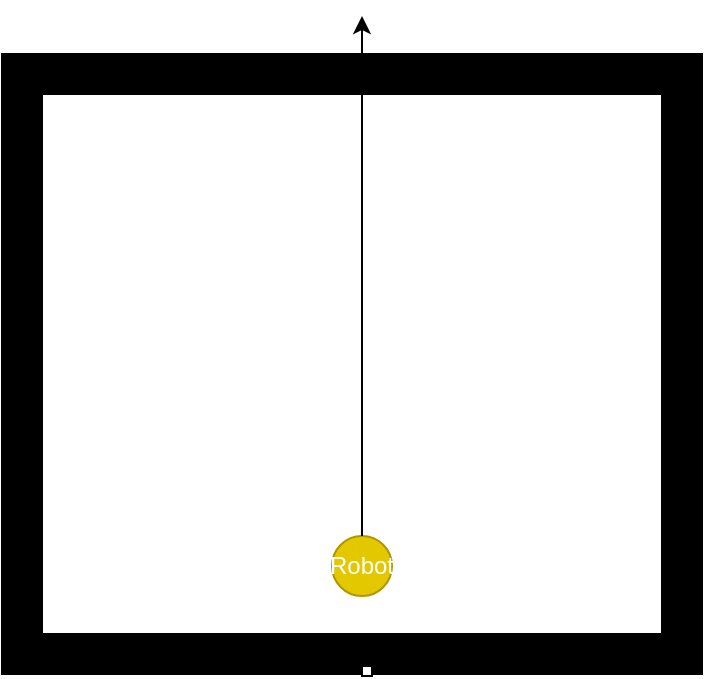 <mxfile version="13.7.9" type="embed"><diagram id="cHXXtzAYJmj8Drxh6WFk" name="Page-1"><mxGraphModel dx="658" dy="1667" grid="1" gridSize="10" guides="1" tooltips="1" connect="1" arrows="1" fold="1" page="1" pageScale="1" pageWidth="850" pageHeight="1100" math="0" shadow="0"><root><mxCell id="0"/><mxCell id="1" parent="0"/><mxCell id="2" value="" style="rounded=0;whiteSpace=wrap;html=1;fillColor=#000000;" parent="1" vertex="1"><mxGeometry x="164" y="309" width="310" height="20" as="geometry"/></mxCell><mxCell id="3" value="" style="rounded=0;whiteSpace=wrap;html=1;rotation=90;fillColor=#000000;" parent="1" vertex="1"><mxGeometry y="164" width="310" height="20" as="geometry"/></mxCell><mxCell id="4" value="" style="rounded=0;whiteSpace=wrap;html=1;rotation=90;fillColor=#000000;" parent="1" vertex="1"><mxGeometry x="330" y="164" width="310" height="20" as="geometry"/></mxCell><mxCell id="5" value="" style="rounded=0;whiteSpace=wrap;html=1;fillColor=#000000;" parent="1" vertex="1"><mxGeometry x="165" y="19" width="310" height="20" as="geometry"/></mxCell><object label="Robot" type="robot" speed="5" movable="true" collision_tag="stopEvent" id="robot"><mxCell style="ellipse;whiteSpace=wrap;html=1;aspect=fixed;fillColor=#e3c800;strokeColor=#B09500;fontColor=#ffffff;" parent="1" vertex="1"><mxGeometry x="310" y="260" width="30" height="30" as="geometry"/></mxCell></object><object label="" type="path" id="7"><mxCell style="endArrow=classic;html=1;" parent="1" edge="1"><mxGeometry width="50" height="50" relative="1" as="geometry"><mxPoint x="325" y="260" as="sourcePoint"/><mxPoint x="325" as="targetPoint"/></mxGeometry></mxCell></object><mxCell id="8" value="" style="rounded=0;whiteSpace=wrap;html=1;" vertex="1" parent="1"><mxGeometry x="325" y="325" width="5" height="5" as="geometry"/></mxCell></root></mxGraphModel></diagram></mxfile>